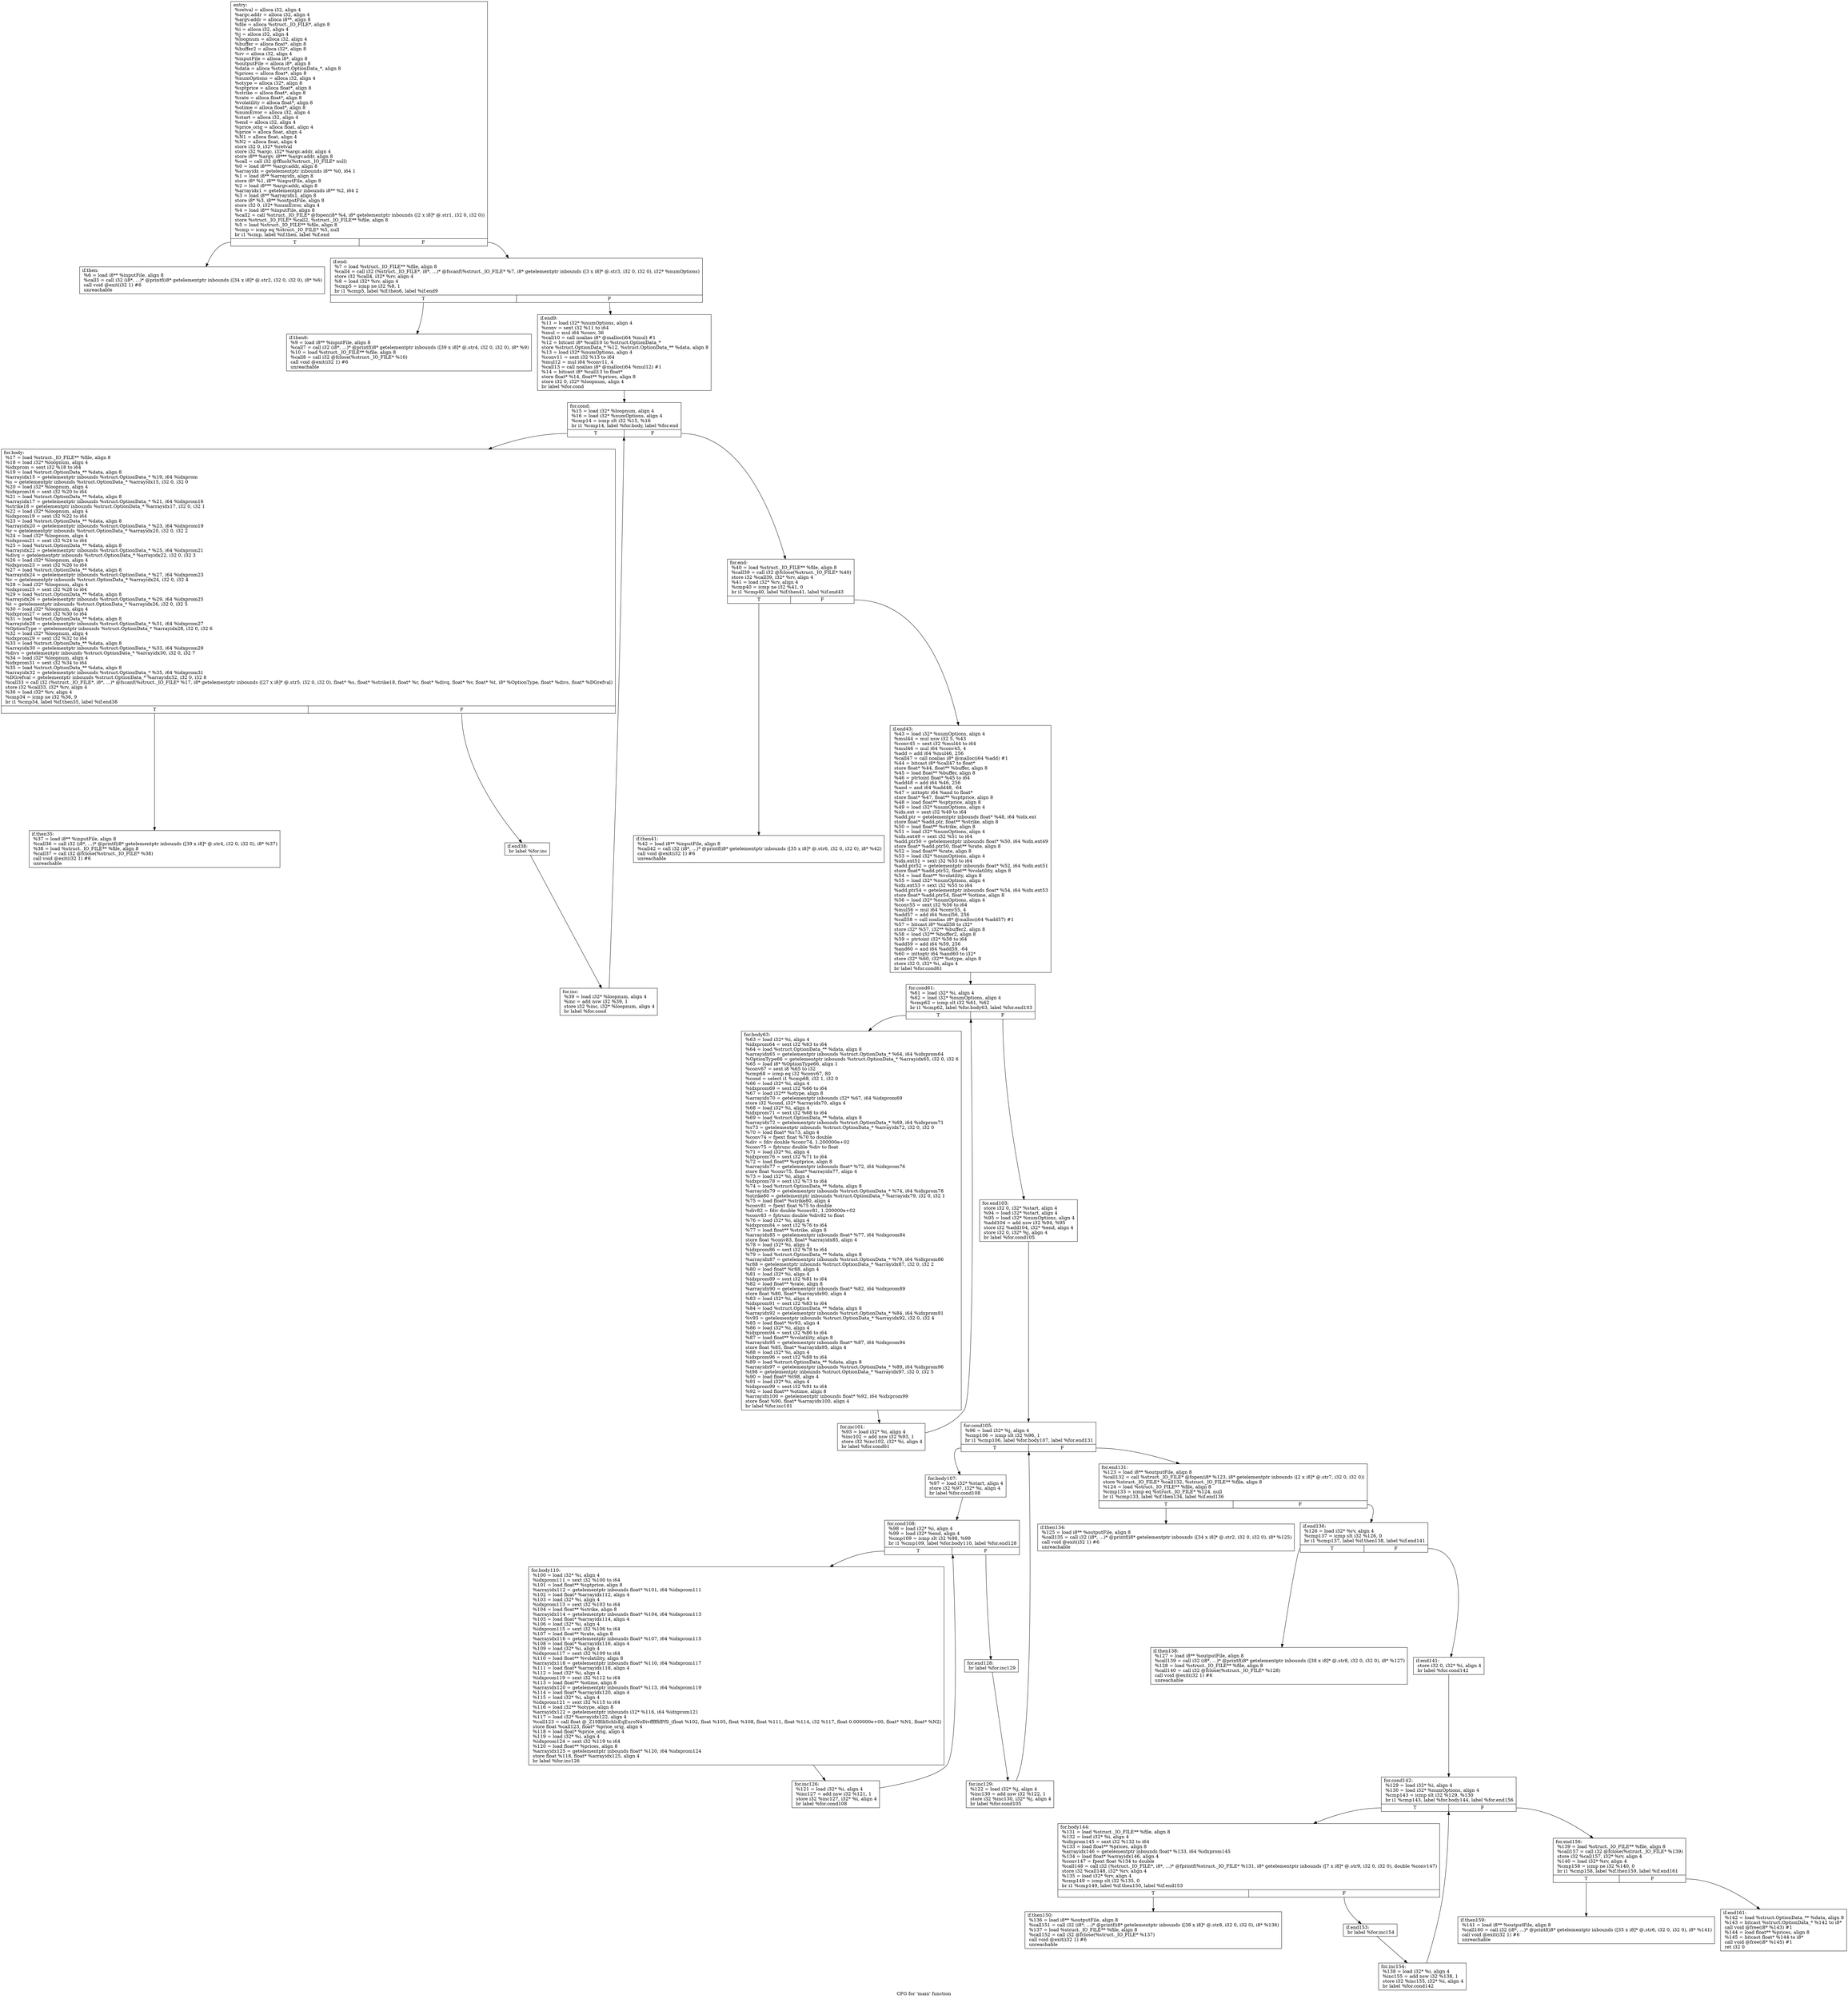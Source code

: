 digraph "CFG for 'main' function" {
	label="CFG for 'main' function";

	Node0x1225170 [shape=record,label="{entry:\l  %retval = alloca i32, align 4\l  %argc.addr = alloca i32, align 4\l  %argv.addr = alloca i8**, align 8\l  %file = alloca %struct._IO_FILE*, align 8\l  %i = alloca i32, align 4\l  %j = alloca i32, align 4\l  %loopnum = alloca i32, align 4\l  %buffer = alloca float*, align 8\l  %buffer2 = alloca i32*, align 8\l  %rv = alloca i32, align 4\l  %inputFile = alloca i8*, align 8\l  %outputFile = alloca i8*, align 8\l  %data = alloca %struct.OptionData_*, align 8\l  %prices = alloca float*, align 8\l  %numOptions = alloca i32, align 4\l  %otype = alloca i32*, align 8\l  %sptprice = alloca float*, align 8\l  %strike = alloca float*, align 8\l  %rate = alloca float*, align 8\l  %volatility = alloca float*, align 8\l  %otime = alloca float*, align 8\l  %numError = alloca i32, align 4\l  %start = alloca i32, align 4\l  %end = alloca i32, align 4\l  %price_orig = alloca float, align 4\l  %price = alloca float, align 4\l  %N1 = alloca float, align 4\l  %N2 = alloca float, align 4\l  store i32 0, i32* %retval\l  store i32 %argc, i32* %argc.addr, align 4\l  store i8** %argv, i8*** %argv.addr, align 8\l  %call = call i32 @fflush(%struct._IO_FILE* null)\l  %0 = load i8*** %argv.addr, align 8\l  %arrayidx = getelementptr inbounds i8** %0, i64 1\l  %1 = load i8** %arrayidx, align 8\l  store i8* %1, i8** %inputFile, align 8\l  %2 = load i8*** %argv.addr, align 8\l  %arrayidx1 = getelementptr inbounds i8** %2, i64 2\l  %3 = load i8** %arrayidx1, align 8\l  store i8* %3, i8** %outputFile, align 8\l  store i32 0, i32* %numError, align 4\l  %4 = load i8** %inputFile, align 8\l  %call2 = call %struct._IO_FILE* @fopen(i8* %4, i8* getelementptr inbounds ([2 x i8]* @.str1, i32 0, i32 0))\l  store %struct._IO_FILE* %call2, %struct._IO_FILE** %file, align 8\l  %5 = load %struct._IO_FILE** %file, align 8\l  %cmp = icmp eq %struct._IO_FILE* %5, null\l  br i1 %cmp, label %if.then, label %if.end\l|{<s0>T|<s1>F}}"];
	Node0x1225170:s0 -> Node0x12251d0;
	Node0x1225170:s1 -> Node0x1225230;
	Node0x12251d0 [shape=record,label="{if.then:                                          \l  %6 = load i8** %inputFile, align 8\l  %call3 = call i32 (i8*, ...)* @printf(i8* getelementptr inbounds ([34 x i8]* @.str2, i32 0, i32 0), i8* %6)\l  call void @exit(i32 1) #6\l  unreachable\l}"];
	Node0x1225230 [shape=record,label="{if.end:                                           \l  %7 = load %struct._IO_FILE** %file, align 8\l  %call4 = call i32 (%struct._IO_FILE*, i8*, ...)* @fscanf(%struct._IO_FILE* %7, i8* getelementptr inbounds ([3 x i8]* @.str3, i32 0, i32 0), i32* %numOptions)\l  store i32 %call4, i32* %rv, align 4\l  %8 = load i32* %rv, align 4\l  %cmp5 = icmp ne i32 %8, 1\l  br i1 %cmp5, label %if.then6, label %if.end9\l|{<s0>T|<s1>F}}"];
	Node0x1225230:s0 -> Node0x1225290;
	Node0x1225230:s1 -> Node0x12252f0;
	Node0x1225290 [shape=record,label="{if.then6:                                         \l  %9 = load i8** %inputFile, align 8\l  %call7 = call i32 (i8*, ...)* @printf(i8* getelementptr inbounds ([39 x i8]* @.str4, i32 0, i32 0), i8* %9)\l  %10 = load %struct._IO_FILE** %file, align 8\l  %call8 = call i32 @fclose(%struct._IO_FILE* %10)\l  call void @exit(i32 1) #6\l  unreachable\l}"];
	Node0x12252f0 [shape=record,label="{if.end9:                                          \l  %11 = load i32* %numOptions, align 4\l  %conv = sext i32 %11 to i64\l  %mul = mul i64 %conv, 36\l  %call10 = call noalias i8* @malloc(i64 %mul) #1\l  %12 = bitcast i8* %call10 to %struct.OptionData_*\l  store %struct.OptionData_* %12, %struct.OptionData_** %data, align 8\l  %13 = load i32* %numOptions, align 4\l  %conv11 = sext i32 %13 to i64\l  %mul12 = mul i64 %conv11, 4\l  %call13 = call noalias i8* @malloc(i64 %mul12) #1\l  %14 = bitcast i8* %call13 to float*\l  store float* %14, float** %prices, align 8\l  store i32 0, i32* %loopnum, align 4\l  br label %for.cond\l}"];
	Node0x12252f0 -> Node0x1225350;
	Node0x1225350 [shape=record,label="{for.cond:                                         \l  %15 = load i32* %loopnum, align 4\l  %16 = load i32* %numOptions, align 4\l  %cmp14 = icmp slt i32 %15, %16\l  br i1 %cmp14, label %for.body, label %for.end\l|{<s0>T|<s1>F}}"];
	Node0x1225350:s0 -> Node0x12253b0;
	Node0x1225350:s1 -> Node0x1225530;
	Node0x12253b0 [shape=record,label="{for.body:                                         \l  %17 = load %struct._IO_FILE** %file, align 8\l  %18 = load i32* %loopnum, align 4\l  %idxprom = sext i32 %18 to i64\l  %19 = load %struct.OptionData_** %data, align 8\l  %arrayidx15 = getelementptr inbounds %struct.OptionData_* %19, i64 %idxprom\l  %s = getelementptr inbounds %struct.OptionData_* %arrayidx15, i32 0, i32 0\l  %20 = load i32* %loopnum, align 4\l  %idxprom16 = sext i32 %20 to i64\l  %21 = load %struct.OptionData_** %data, align 8\l  %arrayidx17 = getelementptr inbounds %struct.OptionData_* %21, i64 %idxprom16\l  %strike18 = getelementptr inbounds %struct.OptionData_* %arrayidx17, i32 0, i32 1\l  %22 = load i32* %loopnum, align 4\l  %idxprom19 = sext i32 %22 to i64\l  %23 = load %struct.OptionData_** %data, align 8\l  %arrayidx20 = getelementptr inbounds %struct.OptionData_* %23, i64 %idxprom19\l  %r = getelementptr inbounds %struct.OptionData_* %arrayidx20, i32 0, i32 2\l  %24 = load i32* %loopnum, align 4\l  %idxprom21 = sext i32 %24 to i64\l  %25 = load %struct.OptionData_** %data, align 8\l  %arrayidx22 = getelementptr inbounds %struct.OptionData_* %25, i64 %idxprom21\l  %divq = getelementptr inbounds %struct.OptionData_* %arrayidx22, i32 0, i32 3\l  %26 = load i32* %loopnum, align 4\l  %idxprom23 = sext i32 %26 to i64\l  %27 = load %struct.OptionData_** %data, align 8\l  %arrayidx24 = getelementptr inbounds %struct.OptionData_* %27, i64 %idxprom23\l  %v = getelementptr inbounds %struct.OptionData_* %arrayidx24, i32 0, i32 4\l  %28 = load i32* %loopnum, align 4\l  %idxprom25 = sext i32 %28 to i64\l  %29 = load %struct.OptionData_** %data, align 8\l  %arrayidx26 = getelementptr inbounds %struct.OptionData_* %29, i64 %idxprom25\l  %t = getelementptr inbounds %struct.OptionData_* %arrayidx26, i32 0, i32 5\l  %30 = load i32* %loopnum, align 4\l  %idxprom27 = sext i32 %30 to i64\l  %31 = load %struct.OptionData_** %data, align 8\l  %arrayidx28 = getelementptr inbounds %struct.OptionData_* %31, i64 %idxprom27\l  %OptionType = getelementptr inbounds %struct.OptionData_* %arrayidx28, i32 0, i32 6\l  %32 = load i32* %loopnum, align 4\l  %idxprom29 = sext i32 %32 to i64\l  %33 = load %struct.OptionData_** %data, align 8\l  %arrayidx30 = getelementptr inbounds %struct.OptionData_* %33, i64 %idxprom29\l  %divs = getelementptr inbounds %struct.OptionData_* %arrayidx30, i32 0, i32 7\l  %34 = load i32* %loopnum, align 4\l  %idxprom31 = sext i32 %34 to i64\l  %35 = load %struct.OptionData_** %data, align 8\l  %arrayidx32 = getelementptr inbounds %struct.OptionData_* %35, i64 %idxprom31\l  %DGrefval = getelementptr inbounds %struct.OptionData_* %arrayidx32, i32 0, i32 8\l  %call33 = call i32 (%struct._IO_FILE*, i8*, ...)* @fscanf(%struct._IO_FILE* %17, i8* getelementptr inbounds ([27 x i8]* @.str5, i32 0, i32 0), float* %s, float* %strike18, float* %r, float* %divq, float* %v, float* %t, i8* %OptionType, float* %divs, float* %DGrefval)\l  store i32 %call33, i32* %rv, align 4\l  %36 = load i32* %rv, align 4\l  %cmp34 = icmp ne i32 %36, 9\l  br i1 %cmp34, label %if.then35, label %if.end38\l|{<s0>T|<s1>F}}"];
	Node0x12253b0:s0 -> Node0x1225410;
	Node0x12253b0:s1 -> Node0x1225470;
	Node0x1225410 [shape=record,label="{if.then35:                                        \l  %37 = load i8** %inputFile, align 8\l  %call36 = call i32 (i8*, ...)* @printf(i8* getelementptr inbounds ([39 x i8]* @.str4, i32 0, i32 0), i8* %37)\l  %38 = load %struct._IO_FILE** %file, align 8\l  %call37 = call i32 @fclose(%struct._IO_FILE* %38)\l  call void @exit(i32 1) #6\l  unreachable\l}"];
	Node0x1225470 [shape=record,label="{if.end38:                                         \l  br label %for.inc\l}"];
	Node0x1225470 -> Node0x12254d0;
	Node0x12254d0 [shape=record,label="{for.inc:                                          \l  %39 = load i32* %loopnum, align 4\l  %inc = add nsw i32 %39, 1\l  store i32 %inc, i32* %loopnum, align 4\l  br label %for.cond\l}"];
	Node0x12254d0 -> Node0x1225350;
	Node0x1225530 [shape=record,label="{for.end:                                          \l  %40 = load %struct._IO_FILE** %file, align 8\l  %call39 = call i32 @fclose(%struct._IO_FILE* %40)\l  store i32 %call39, i32* %rv, align 4\l  %41 = load i32* %rv, align 4\l  %cmp40 = icmp ne i32 %41, 0\l  br i1 %cmp40, label %if.then41, label %if.end43\l|{<s0>T|<s1>F}}"];
	Node0x1225530:s0 -> Node0x1225590;
	Node0x1225530:s1 -> Node0x12255f0;
	Node0x1225590 [shape=record,label="{if.then41:                                        \l  %42 = load i8** %inputFile, align 8\l  %call42 = call i32 (i8*, ...)* @printf(i8* getelementptr inbounds ([35 x i8]* @.str6, i32 0, i32 0), i8* %42)\l  call void @exit(i32 1) #6\l  unreachable\l}"];
	Node0x12255f0 [shape=record,label="{if.end43:                                         \l  %43 = load i32* %numOptions, align 4\l  %mul44 = mul nsw i32 5, %43\l  %conv45 = sext i32 %mul44 to i64\l  %mul46 = mul i64 %conv45, 4\l  %add = add i64 %mul46, 256\l  %call47 = call noalias i8* @malloc(i64 %add) #1\l  %44 = bitcast i8* %call47 to float*\l  store float* %44, float** %buffer, align 8\l  %45 = load float** %buffer, align 8\l  %46 = ptrtoint float* %45 to i64\l  %add48 = add i64 %46, 256\l  %and = and i64 %add48, -64\l  %47 = inttoptr i64 %and to float*\l  store float* %47, float** %sptprice, align 8\l  %48 = load float** %sptprice, align 8\l  %49 = load i32* %numOptions, align 4\l  %idx.ext = sext i32 %49 to i64\l  %add.ptr = getelementptr inbounds float* %48, i64 %idx.ext\l  store float* %add.ptr, float** %strike, align 8\l  %50 = load float** %strike, align 8\l  %51 = load i32* %numOptions, align 4\l  %idx.ext49 = sext i32 %51 to i64\l  %add.ptr50 = getelementptr inbounds float* %50, i64 %idx.ext49\l  store float* %add.ptr50, float** %rate, align 8\l  %52 = load float** %rate, align 8\l  %53 = load i32* %numOptions, align 4\l  %idx.ext51 = sext i32 %53 to i64\l  %add.ptr52 = getelementptr inbounds float* %52, i64 %idx.ext51\l  store float* %add.ptr52, float** %volatility, align 8\l  %54 = load float** %volatility, align 8\l  %55 = load i32* %numOptions, align 4\l  %idx.ext53 = sext i32 %55 to i64\l  %add.ptr54 = getelementptr inbounds float* %54, i64 %idx.ext53\l  store float* %add.ptr54, float** %otime, align 8\l  %56 = load i32* %numOptions, align 4\l  %conv55 = sext i32 %56 to i64\l  %mul56 = mul i64 %conv55, 4\l  %add57 = add i64 %mul56, 256\l  %call58 = call noalias i8* @malloc(i64 %add57) #1\l  %57 = bitcast i8* %call58 to i32*\l  store i32* %57, i32** %buffer2, align 8\l  %58 = load i32** %buffer2, align 8\l  %59 = ptrtoint i32* %58 to i64\l  %add59 = add i64 %59, 256\l  %and60 = and i64 %add59, -64\l  %60 = inttoptr i64 %and60 to i32*\l  store i32* %60, i32** %otype, align 8\l  store i32 0, i32* %i, align 4\l  br label %for.cond61\l}"];
	Node0x12255f0 -> Node0x1225650;
	Node0x1225650 [shape=record,label="{for.cond61:                                       \l  %61 = load i32* %i, align 4\l  %62 = load i32* %numOptions, align 4\l  %cmp62 = icmp slt i32 %61, %62\l  br i1 %cmp62, label %for.body63, label %for.end103\l|{<s0>T|<s1>F}}"];
	Node0x1225650:s0 -> Node0x12256b0;
	Node0x1225650:s1 -> Node0x1225770;
	Node0x12256b0 [shape=record,label="{for.body63:                                       \l  %63 = load i32* %i, align 4\l  %idxprom64 = sext i32 %63 to i64\l  %64 = load %struct.OptionData_** %data, align 8\l  %arrayidx65 = getelementptr inbounds %struct.OptionData_* %64, i64 %idxprom64\l  %OptionType66 = getelementptr inbounds %struct.OptionData_* %arrayidx65, i32 0, i32 6\l  %65 = load i8* %OptionType66, align 1\l  %conv67 = sext i8 %65 to i32\l  %cmp68 = icmp eq i32 %conv67, 80\l  %cond = select i1 %cmp68, i32 1, i32 0\l  %66 = load i32* %i, align 4\l  %idxprom69 = sext i32 %66 to i64\l  %67 = load i32** %otype, align 8\l  %arrayidx70 = getelementptr inbounds i32* %67, i64 %idxprom69\l  store i32 %cond, i32* %arrayidx70, align 4\l  %68 = load i32* %i, align 4\l  %idxprom71 = sext i32 %68 to i64\l  %69 = load %struct.OptionData_** %data, align 8\l  %arrayidx72 = getelementptr inbounds %struct.OptionData_* %69, i64 %idxprom71\l  %s73 = getelementptr inbounds %struct.OptionData_* %arrayidx72, i32 0, i32 0\l  %70 = load float* %s73, align 4\l  %conv74 = fpext float %70 to double\l  %div = fdiv double %conv74, 1.200000e+02\l  %conv75 = fptrunc double %div to float\l  %71 = load i32* %i, align 4\l  %idxprom76 = sext i32 %71 to i64\l  %72 = load float** %sptprice, align 8\l  %arrayidx77 = getelementptr inbounds float* %72, i64 %idxprom76\l  store float %conv75, float* %arrayidx77, align 4\l  %73 = load i32* %i, align 4\l  %idxprom78 = sext i32 %73 to i64\l  %74 = load %struct.OptionData_** %data, align 8\l  %arrayidx79 = getelementptr inbounds %struct.OptionData_* %74, i64 %idxprom78\l  %strike80 = getelementptr inbounds %struct.OptionData_* %arrayidx79, i32 0, i32 1\l  %75 = load float* %strike80, align 4\l  %conv81 = fpext float %75 to double\l  %div82 = fdiv double %conv81, 1.200000e+02\l  %conv83 = fptrunc double %div82 to float\l  %76 = load i32* %i, align 4\l  %idxprom84 = sext i32 %76 to i64\l  %77 = load float** %strike, align 8\l  %arrayidx85 = getelementptr inbounds float* %77, i64 %idxprom84\l  store float %conv83, float* %arrayidx85, align 4\l  %78 = load i32* %i, align 4\l  %idxprom86 = sext i32 %78 to i64\l  %79 = load %struct.OptionData_** %data, align 8\l  %arrayidx87 = getelementptr inbounds %struct.OptionData_* %79, i64 %idxprom86\l  %r88 = getelementptr inbounds %struct.OptionData_* %arrayidx87, i32 0, i32 2\l  %80 = load float* %r88, align 4\l  %81 = load i32* %i, align 4\l  %idxprom89 = sext i32 %81 to i64\l  %82 = load float** %rate, align 8\l  %arrayidx90 = getelementptr inbounds float* %82, i64 %idxprom89\l  store float %80, float* %arrayidx90, align 4\l  %83 = load i32* %i, align 4\l  %idxprom91 = sext i32 %83 to i64\l  %84 = load %struct.OptionData_** %data, align 8\l  %arrayidx92 = getelementptr inbounds %struct.OptionData_* %84, i64 %idxprom91\l  %v93 = getelementptr inbounds %struct.OptionData_* %arrayidx92, i32 0, i32 4\l  %85 = load float* %v93, align 4\l  %86 = load i32* %i, align 4\l  %idxprom94 = sext i32 %86 to i64\l  %87 = load float** %volatility, align 8\l  %arrayidx95 = getelementptr inbounds float* %87, i64 %idxprom94\l  store float %85, float* %arrayidx95, align 4\l  %88 = load i32* %i, align 4\l  %idxprom96 = sext i32 %88 to i64\l  %89 = load %struct.OptionData_** %data, align 8\l  %arrayidx97 = getelementptr inbounds %struct.OptionData_* %89, i64 %idxprom96\l  %t98 = getelementptr inbounds %struct.OptionData_* %arrayidx97, i32 0, i32 5\l  %90 = load float* %t98, align 4\l  %91 = load i32* %i, align 4\l  %idxprom99 = sext i32 %91 to i64\l  %92 = load float** %otime, align 8\l  %arrayidx100 = getelementptr inbounds float* %92, i64 %idxprom99\l  store float %90, float* %arrayidx100, align 4\l  br label %for.inc101\l}"];
	Node0x12256b0 -> Node0x1225710;
	Node0x1225710 [shape=record,label="{for.inc101:                                       \l  %93 = load i32* %i, align 4\l  %inc102 = add nsw i32 %93, 1\l  store i32 %inc102, i32* %i, align 4\l  br label %for.cond61\l}"];
	Node0x1225710 -> Node0x1225650;
	Node0x1225770 [shape=record,label="{for.end103:                                       \l  store i32 0, i32* %start, align 4\l  %94 = load i32* %start, align 4\l  %95 = load i32* %numOptions, align 4\l  %add104 = add nsw i32 %94, %95\l  store i32 %add104, i32* %end, align 4\l  store i32 0, i32* %j, align 4\l  br label %for.cond105\l}"];
	Node0x1225770 -> Node0x12257d0;
	Node0x12257d0 [shape=record,label="{for.cond105:                                      \l  %96 = load i32* %j, align 4\l  %cmp106 = icmp slt i32 %96, 1\l  br i1 %cmp106, label %for.body107, label %for.end131\l|{<s0>T|<s1>F}}"];
	Node0x12257d0:s0 -> Node0x1225830;
	Node0x12257d0:s1 -> Node0x1225a70;
	Node0x1225830 [shape=record,label="{for.body107:                                      \l  %97 = load i32* %start, align 4\l  store i32 %97, i32* %i, align 4\l  br label %for.cond108\l}"];
	Node0x1225830 -> Node0x1225890;
	Node0x1225890 [shape=record,label="{for.cond108:                                      \l  %98 = load i32* %i, align 4\l  %99 = load i32* %end, align 4\l  %cmp109 = icmp slt i32 %98, %99\l  br i1 %cmp109, label %for.body110, label %for.end128\l|{<s0>T|<s1>F}}"];
	Node0x1225890:s0 -> Node0x12258f0;
	Node0x1225890:s1 -> Node0x12259b0;
	Node0x12258f0 [shape=record,label="{for.body110:                                      \l  %100 = load i32* %i, align 4\l  %idxprom111 = sext i32 %100 to i64\l  %101 = load float** %sptprice, align 8\l  %arrayidx112 = getelementptr inbounds float* %101, i64 %idxprom111\l  %102 = load float* %arrayidx112, align 4\l  %103 = load i32* %i, align 4\l  %idxprom113 = sext i32 %103 to i64\l  %104 = load float** %strike, align 8\l  %arrayidx114 = getelementptr inbounds float* %104, i64 %idxprom113\l  %105 = load float* %arrayidx114, align 4\l  %106 = load i32* %i, align 4\l  %idxprom115 = sext i32 %106 to i64\l  %107 = load float** %rate, align 8\l  %arrayidx116 = getelementptr inbounds float* %107, i64 %idxprom115\l  %108 = load float* %arrayidx116, align 4\l  %109 = load i32* %i, align 4\l  %idxprom117 = sext i32 %109 to i64\l  %110 = load float** %volatility, align 8\l  %arrayidx118 = getelementptr inbounds float* %110, i64 %idxprom117\l  %111 = load float* %arrayidx118, align 4\l  %112 = load i32* %i, align 4\l  %idxprom119 = sext i32 %112 to i64\l  %113 = load float** %otime, align 8\l  %arrayidx120 = getelementptr inbounds float* %113, i64 %idxprom119\l  %114 = load float* %arrayidx120, align 4\l  %115 = load i32* %i, align 4\l  %idxprom121 = sext i32 %115 to i64\l  %116 = load i32** %otype, align 8\l  %arrayidx122 = getelementptr inbounds i32* %116, i64 %idxprom121\l  %117 = load i32* %arrayidx122, align 4\l  %call123 = call float @_Z19BlkSchlsEqEuroNoDivfffffifPfS_(float %102, float %105, float %108, float %111, float %114, i32 %117, float 0.000000e+00, float* %N1, float* %N2)\l  store float %call123, float* %price_orig, align 4\l  %118 = load float* %price_orig, align 4\l  %119 = load i32* %i, align 4\l  %idxprom124 = sext i32 %119 to i64\l  %120 = load float** %prices, align 8\l  %arrayidx125 = getelementptr inbounds float* %120, i64 %idxprom124\l  store float %118, float* %arrayidx125, align 4\l  br label %for.inc126\l}"];
	Node0x12258f0 -> Node0x1225950;
	Node0x1225950 [shape=record,label="{for.inc126:                                       \l  %121 = load i32* %i, align 4\l  %inc127 = add nsw i32 %121, 1\l  store i32 %inc127, i32* %i, align 4\l  br label %for.cond108\l}"];
	Node0x1225950 -> Node0x1225890;
	Node0x12259b0 [shape=record,label="{for.end128:                                       \l  br label %for.inc129\l}"];
	Node0x12259b0 -> Node0x1225a10;
	Node0x1225a10 [shape=record,label="{for.inc129:                                       \l  %122 = load i32* %j, align 4\l  %inc130 = add nsw i32 %122, 1\l  store i32 %inc130, i32* %j, align 4\l  br label %for.cond105\l}"];
	Node0x1225a10 -> Node0x12257d0;
	Node0x1225a70 [shape=record,label="{for.end131:                                       \l  %123 = load i8** %outputFile, align 8\l  %call132 = call %struct._IO_FILE* @fopen(i8* %123, i8* getelementptr inbounds ([2 x i8]* @.str7, i32 0, i32 0))\l  store %struct._IO_FILE* %call132, %struct._IO_FILE** %file, align 8\l  %124 = load %struct._IO_FILE** %file, align 8\l  %cmp133 = icmp eq %struct._IO_FILE* %124, null\l  br i1 %cmp133, label %if.then134, label %if.end136\l|{<s0>T|<s1>F}}"];
	Node0x1225a70:s0 -> Node0x1225ad0;
	Node0x1225a70:s1 -> Node0x1225b30;
	Node0x1225ad0 [shape=record,label="{if.then134:                                       \l  %125 = load i8** %outputFile, align 8\l  %call135 = call i32 (i8*, ...)* @printf(i8* getelementptr inbounds ([34 x i8]* @.str2, i32 0, i32 0), i8* %125)\l  call void @exit(i32 1) #6\l  unreachable\l}"];
	Node0x1225b30 [shape=record,label="{if.end136:                                        \l  %126 = load i32* %rv, align 4\l  %cmp137 = icmp slt i32 %126, 0\l  br i1 %cmp137, label %if.then138, label %if.end141\l|{<s0>T|<s1>F}}"];
	Node0x1225b30:s0 -> Node0x1225b90;
	Node0x1225b30:s1 -> Node0x1225bf0;
	Node0x1225b90 [shape=record,label="{if.then138:                                       \l  %127 = load i8** %outputFile, align 8\l  %call139 = call i32 (i8*, ...)* @printf(i8* getelementptr inbounds ([38 x i8]* @.str8, i32 0, i32 0), i8* %127)\l  %128 = load %struct._IO_FILE** %file, align 8\l  %call140 = call i32 @fclose(%struct._IO_FILE* %128)\l  call void @exit(i32 1) #6\l  unreachable\l}"];
	Node0x1225bf0 [shape=record,label="{if.end141:                                        \l  store i32 0, i32* %i, align 4\l  br label %for.cond142\l}"];
	Node0x1225bf0 -> Node0x1225c50;
	Node0x1225c50 [shape=record,label="{for.cond142:                                      \l  %129 = load i32* %i, align 4\l  %130 = load i32* %numOptions, align 4\l  %cmp143 = icmp slt i32 %129, %130\l  br i1 %cmp143, label %for.body144, label %for.end156\l|{<s0>T|<s1>F}}"];
	Node0x1225c50:s0 -> Node0x1225cb0;
	Node0x1225c50:s1 -> Node0x1225e30;
	Node0x1225cb0 [shape=record,label="{for.body144:                                      \l  %131 = load %struct._IO_FILE** %file, align 8\l  %132 = load i32* %i, align 4\l  %idxprom145 = sext i32 %132 to i64\l  %133 = load float** %prices, align 8\l  %arrayidx146 = getelementptr inbounds float* %133, i64 %idxprom145\l  %134 = load float* %arrayidx146, align 4\l  %conv147 = fpext float %134 to double\l  %call148 = call i32 (%struct._IO_FILE*, i8*, ...)* @fprintf(%struct._IO_FILE* %131, i8* getelementptr inbounds ([7 x i8]* @.str9, i32 0, i32 0), double %conv147)\l  store i32 %call148, i32* %rv, align 4\l  %135 = load i32* %rv, align 4\l  %cmp149 = icmp slt i32 %135, 0\l  br i1 %cmp149, label %if.then150, label %if.end153\l|{<s0>T|<s1>F}}"];
	Node0x1225cb0:s0 -> Node0x1225d10;
	Node0x1225cb0:s1 -> Node0x1225d70;
	Node0x1225d10 [shape=record,label="{if.then150:                                       \l  %136 = load i8** %outputFile, align 8\l  %call151 = call i32 (i8*, ...)* @printf(i8* getelementptr inbounds ([38 x i8]* @.str8, i32 0, i32 0), i8* %136)\l  %137 = load %struct._IO_FILE** %file, align 8\l  %call152 = call i32 @fclose(%struct._IO_FILE* %137)\l  call void @exit(i32 1) #6\l  unreachable\l}"];
	Node0x1225d70 [shape=record,label="{if.end153:                                        \l  br label %for.inc154\l}"];
	Node0x1225d70 -> Node0x1225dd0;
	Node0x1225dd0 [shape=record,label="{for.inc154:                                       \l  %138 = load i32* %i, align 4\l  %inc155 = add nsw i32 %138, 1\l  store i32 %inc155, i32* %i, align 4\l  br label %for.cond142\l}"];
	Node0x1225dd0 -> Node0x1225c50;
	Node0x1225e30 [shape=record,label="{for.end156:                                       \l  %139 = load %struct._IO_FILE** %file, align 8\l  %call157 = call i32 @fclose(%struct._IO_FILE* %139)\l  store i32 %call157, i32* %rv, align 4\l  %140 = load i32* %rv, align 4\l  %cmp158 = icmp ne i32 %140, 0\l  br i1 %cmp158, label %if.then159, label %if.end161\l|{<s0>T|<s1>F}}"];
	Node0x1225e30:s0 -> Node0x1225e90;
	Node0x1225e30:s1 -> Node0x1225ef0;
	Node0x1225e90 [shape=record,label="{if.then159:                                       \l  %141 = load i8** %outputFile, align 8\l  %call160 = call i32 (i8*, ...)* @printf(i8* getelementptr inbounds ([35 x i8]* @.str6, i32 0, i32 0), i8* %141)\l  call void @exit(i32 1) #6\l  unreachable\l}"];
	Node0x1225ef0 [shape=record,label="{if.end161:                                        \l  %142 = load %struct.OptionData_** %data, align 8\l  %143 = bitcast %struct.OptionData_* %142 to i8*\l  call void @free(i8* %143) #1\l  %144 = load float** %prices, align 8\l  %145 = bitcast float* %144 to i8*\l  call void @free(i8* %145) #1\l  ret i32 0\l}"];
}
